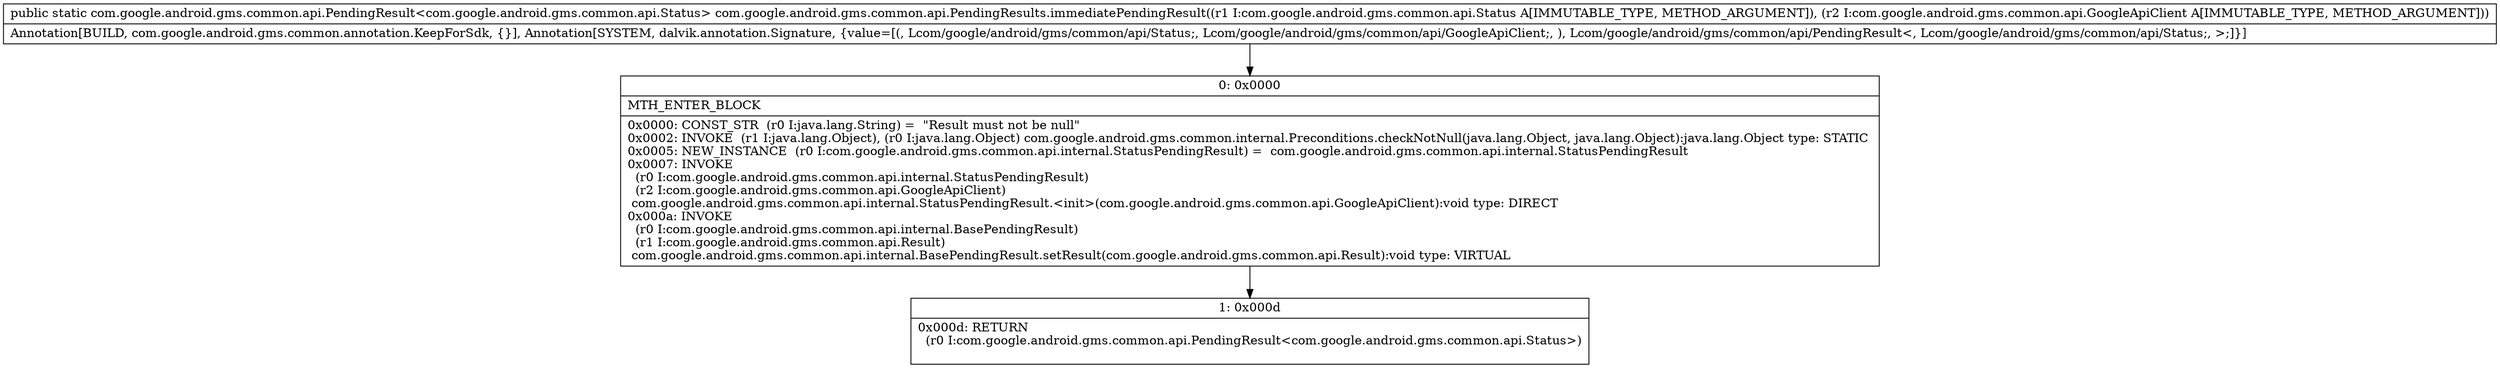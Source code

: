 digraph "CFG forcom.google.android.gms.common.api.PendingResults.immediatePendingResult(Lcom\/google\/android\/gms\/common\/api\/Status;Lcom\/google\/android\/gms\/common\/api\/GoogleApiClient;)Lcom\/google\/android\/gms\/common\/api\/PendingResult;" {
Node_0 [shape=record,label="{0\:\ 0x0000|MTH_ENTER_BLOCK\l|0x0000: CONST_STR  (r0 I:java.lang.String) =  \"Result must not be null\" \l0x0002: INVOKE  (r1 I:java.lang.Object), (r0 I:java.lang.Object) com.google.android.gms.common.internal.Preconditions.checkNotNull(java.lang.Object, java.lang.Object):java.lang.Object type: STATIC \l0x0005: NEW_INSTANCE  (r0 I:com.google.android.gms.common.api.internal.StatusPendingResult) =  com.google.android.gms.common.api.internal.StatusPendingResult \l0x0007: INVOKE  \l  (r0 I:com.google.android.gms.common.api.internal.StatusPendingResult)\l  (r2 I:com.google.android.gms.common.api.GoogleApiClient)\l com.google.android.gms.common.api.internal.StatusPendingResult.\<init\>(com.google.android.gms.common.api.GoogleApiClient):void type: DIRECT \l0x000a: INVOKE  \l  (r0 I:com.google.android.gms.common.api.internal.BasePendingResult)\l  (r1 I:com.google.android.gms.common.api.Result)\l com.google.android.gms.common.api.internal.BasePendingResult.setResult(com.google.android.gms.common.api.Result):void type: VIRTUAL \l}"];
Node_1 [shape=record,label="{1\:\ 0x000d|0x000d: RETURN  \l  (r0 I:com.google.android.gms.common.api.PendingResult\<com.google.android.gms.common.api.Status\>)\l \l}"];
MethodNode[shape=record,label="{public static com.google.android.gms.common.api.PendingResult\<com.google.android.gms.common.api.Status\> com.google.android.gms.common.api.PendingResults.immediatePendingResult((r1 I:com.google.android.gms.common.api.Status A[IMMUTABLE_TYPE, METHOD_ARGUMENT]), (r2 I:com.google.android.gms.common.api.GoogleApiClient A[IMMUTABLE_TYPE, METHOD_ARGUMENT]))  | Annotation[BUILD, com.google.android.gms.common.annotation.KeepForSdk, \{\}], Annotation[SYSTEM, dalvik.annotation.Signature, \{value=[(, Lcom\/google\/android\/gms\/common\/api\/Status;, Lcom\/google\/android\/gms\/common\/api\/GoogleApiClient;, ), Lcom\/google\/android\/gms\/common\/api\/PendingResult\<, Lcom\/google\/android\/gms\/common\/api\/Status;, \>;]\}]\l}"];
MethodNode -> Node_0;
Node_0 -> Node_1;
}

